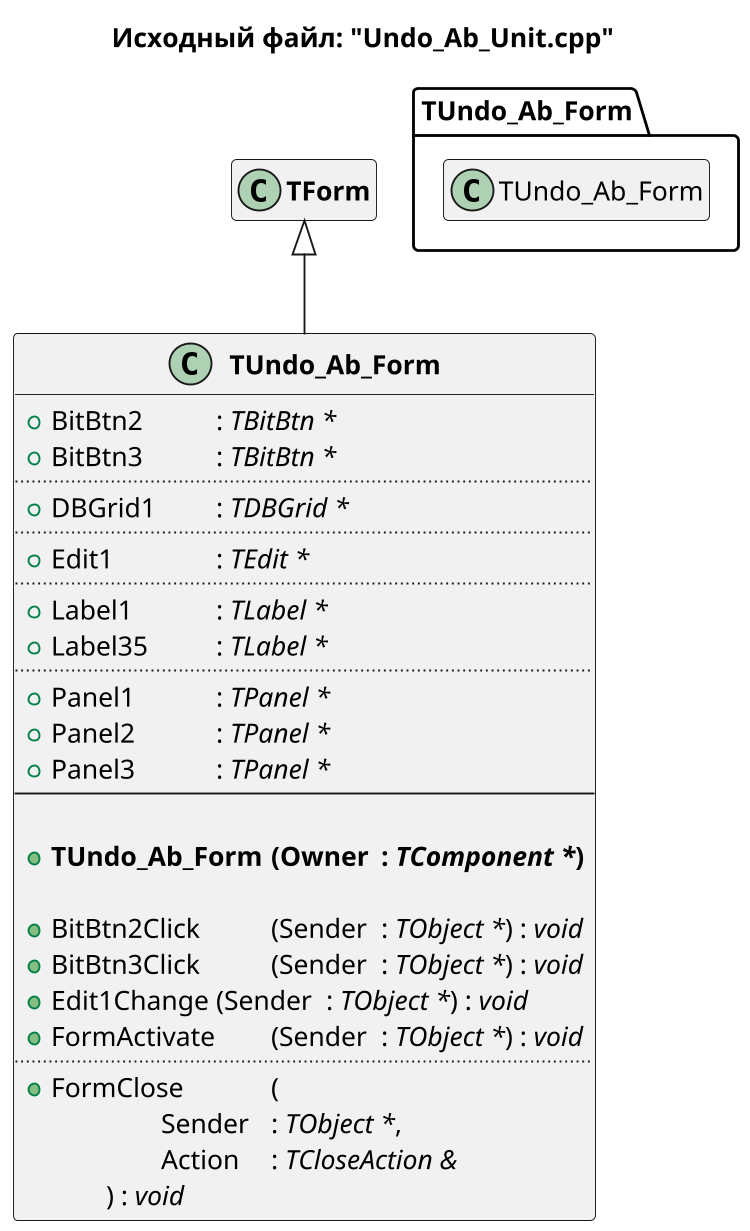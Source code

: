 
@startuml Undo_Ab_Unit.cpp

title Исходный файл: "Undo_Ab_Unit.cpp"

scale 750 width

"<b>TUndo_Ab_Form</b>" -up-|> "<b>TForm</b>"

hide "<b>TForm</b>" members

class "<b>TUndo_Ab_Form</b>"
{
    + BitBtn2 \t\t: <i>TBitBtn *</i>
    + BitBtn3 \t\t: <i>TBitBtn *</i>
    ..
    + DBGrid1 \t: <i>TDBGrid *</i>
    ..
    + Edit1 \t\t: <i>TEdit *</i>
    ..
    + Label1 \t\t: <i>TLabel *</i>
    + Label35 \t\t: <i>TLabel *</i>
    ..
    + Panel1 \t\t: <i>TPanel *</i>
    + Panel2 \t\t: <i>TPanel *</i>
    + Panel3 \t\t: <i>TPanel *</i>
    --
    
    + <b>TUndo_Ab_Form \t(Owner \t: <i>TComponent *</i>)</b>

    + BitBtn2Click \t\t(Sender \t: <i>TObject *</i>) : <i>void</i>
    + BitBtn3Click \t\t(Sender \t: <i>TObject *</i>) : <i>void</i>
    + Edit1Change \t(Sender \t: <i>TObject *</i>) : <i>void</i>
    + FormActivate \t(Sender \t: <i>TObject *</i>) : <i>void</i>
    ..
    + FormClose \t\t(
            \t\tSender \t: <i>TObject *</i>,
            \t\tAction \t: <i>TCloseAction &</i>
        \t) : <i>void</i>
}


package TUndo_Ab_Form <<Folder>>
{
    class TUndo_Ab_Form
    hide  TUndo_Ab_Form members
}


' note right of "<b>TUndo_Ab_Form</b>"::Save_Priv
' сохранение привелегий (сирота, Чаэс, инвалид)
' end note

@enduml